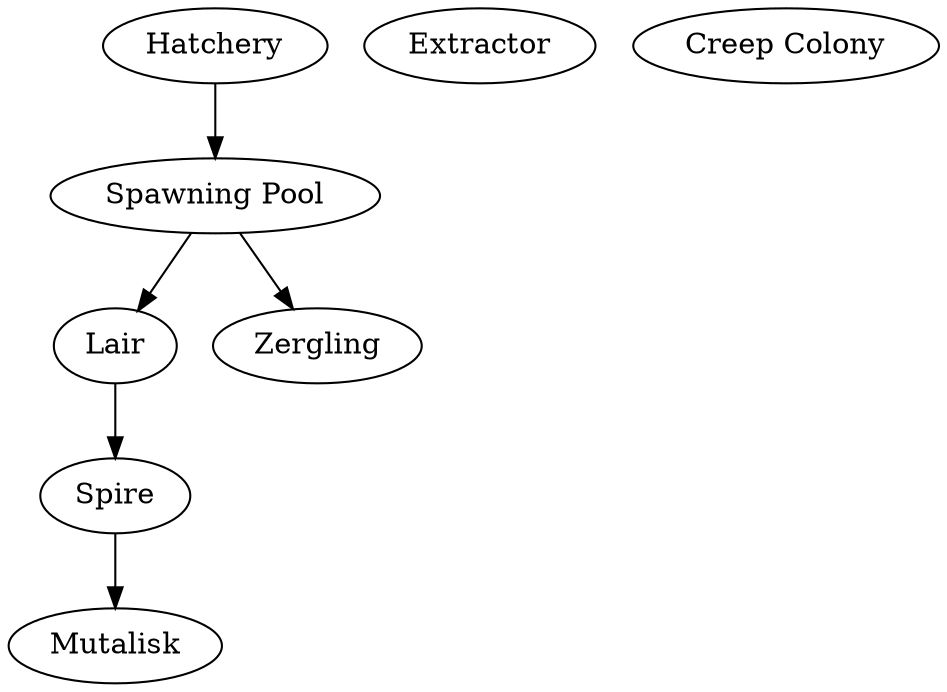 digraph G {
0 [depth=0, label=Hatchery, penwidth=1, strength=1, x=0, y=0, z=0];
1 [depth=2147483647, label=Extractor, penwidth=1, strength=1, x=0, y=0, z=0];
2 [depth=2147483647, label="Creep Colony", penwidth=1, strength=1, x=0, y=0, z=0];
3 [depth=1, label="Spawning Pool", penwidth=1, strength=1, x=0, y=0, z=0];
4 [depth=2, label=Lair, penwidth=1, strength=1, x=0, y=0, z=0];
5 [depth=2, label=Zergling, penwidth=1, strength=1, x=0, y=0, z=0];
6 [depth=3, label=Spire, penwidth=1, strength=1, x=0, y=0, z=0];
7 [depth=4, label=Mutalisk, penwidth=1, strength=1, x=0, y=0, z=0];
0->3 ;
3->4 ;
3->5 ;
4->6 ;
6->7 ;
}

